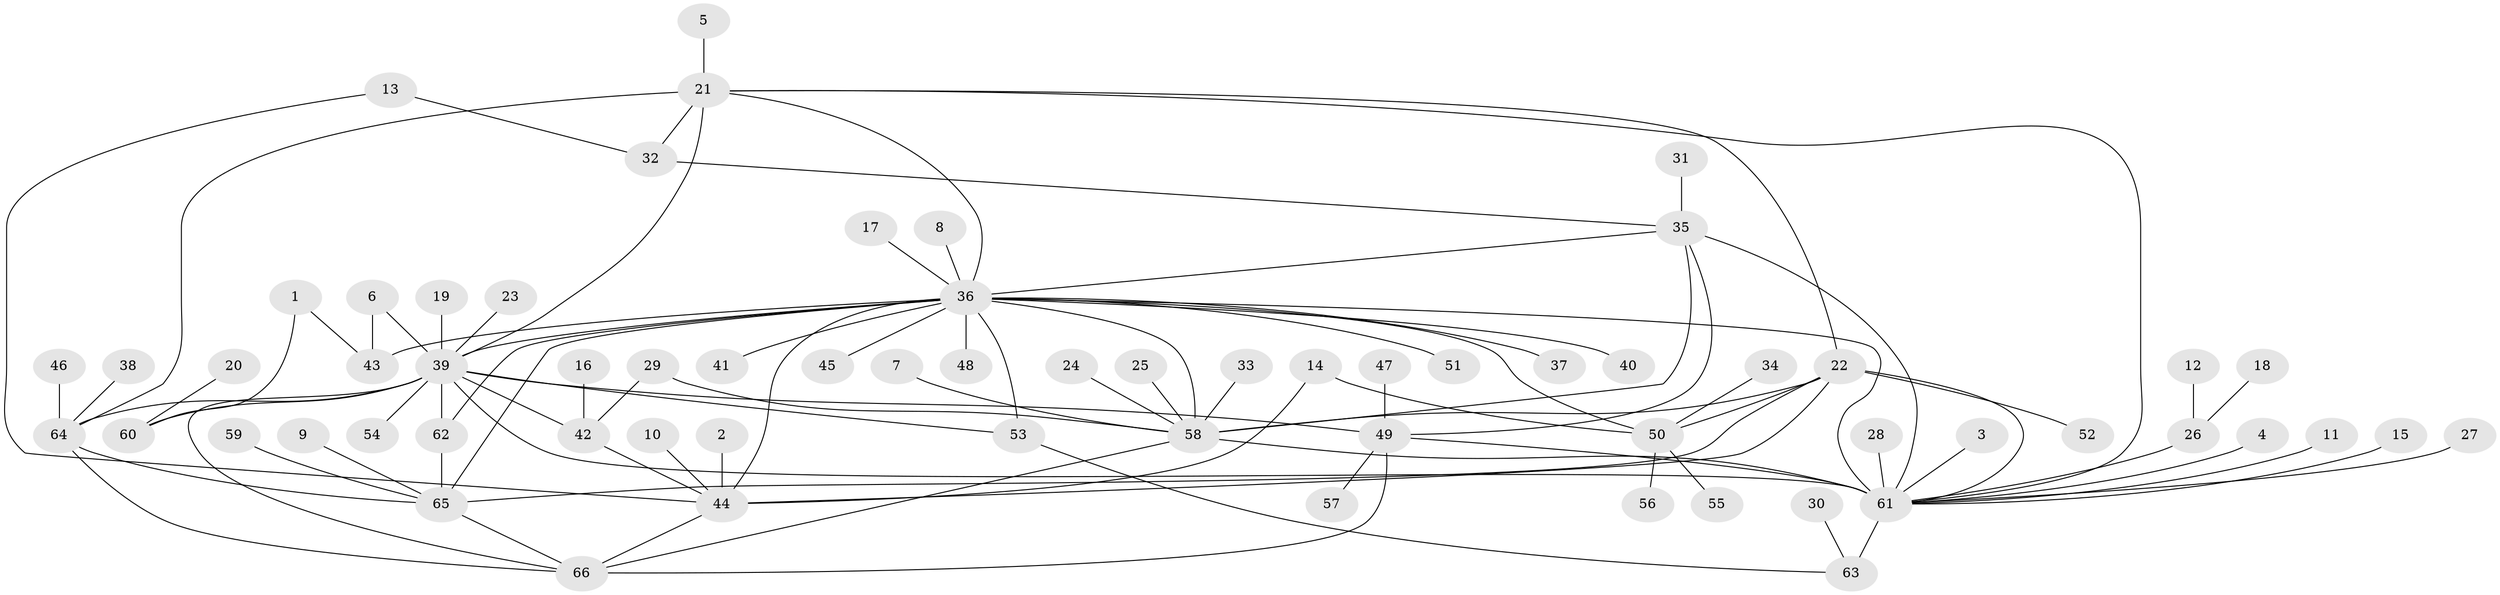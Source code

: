 // original degree distribution, {15: 0.007633587786259542, 4: 0.06870229007633588, 6: 0.022900763358778626, 12: 0.007633587786259542, 25: 0.007633587786259542, 5: 0.08396946564885496, 10: 0.007633587786259542, 7: 0.030534351145038167, 9: 0.022900763358778626, 2: 0.16030534351145037, 1: 0.5038167938931297, 3: 0.07633587786259542}
// Generated by graph-tools (version 1.1) at 2025/49/03/09/25 03:49:52]
// undirected, 66 vertices, 96 edges
graph export_dot {
graph [start="1"]
  node [color=gray90,style=filled];
  1;
  2;
  3;
  4;
  5;
  6;
  7;
  8;
  9;
  10;
  11;
  12;
  13;
  14;
  15;
  16;
  17;
  18;
  19;
  20;
  21;
  22;
  23;
  24;
  25;
  26;
  27;
  28;
  29;
  30;
  31;
  32;
  33;
  34;
  35;
  36;
  37;
  38;
  39;
  40;
  41;
  42;
  43;
  44;
  45;
  46;
  47;
  48;
  49;
  50;
  51;
  52;
  53;
  54;
  55;
  56;
  57;
  58;
  59;
  60;
  61;
  62;
  63;
  64;
  65;
  66;
  1 -- 43 [weight=1.0];
  1 -- 60 [weight=1.0];
  2 -- 44 [weight=1.0];
  3 -- 61 [weight=1.0];
  4 -- 61 [weight=1.0];
  5 -- 21 [weight=1.0];
  6 -- 39 [weight=1.0];
  6 -- 43 [weight=1.0];
  7 -- 58 [weight=1.0];
  8 -- 36 [weight=1.0];
  9 -- 65 [weight=1.0];
  10 -- 44 [weight=1.0];
  11 -- 61 [weight=1.0];
  12 -- 26 [weight=1.0];
  13 -- 32 [weight=1.0];
  13 -- 44 [weight=1.0];
  14 -- 44 [weight=1.0];
  14 -- 50 [weight=1.0];
  15 -- 61 [weight=1.0];
  16 -- 42 [weight=1.0];
  17 -- 36 [weight=1.0];
  18 -- 26 [weight=1.0];
  19 -- 39 [weight=1.0];
  20 -- 60 [weight=1.0];
  21 -- 22 [weight=1.0];
  21 -- 32 [weight=1.0];
  21 -- 36 [weight=1.0];
  21 -- 39 [weight=2.0];
  21 -- 61 [weight=1.0];
  21 -- 64 [weight=1.0];
  22 -- 44 [weight=1.0];
  22 -- 50 [weight=1.0];
  22 -- 52 [weight=1.0];
  22 -- 58 [weight=1.0];
  22 -- 61 [weight=1.0];
  22 -- 65 [weight=1.0];
  23 -- 39 [weight=1.0];
  24 -- 58 [weight=1.0];
  25 -- 58 [weight=1.0];
  26 -- 61 [weight=1.0];
  27 -- 61 [weight=1.0];
  28 -- 61 [weight=1.0];
  29 -- 42 [weight=1.0];
  29 -- 58 [weight=1.0];
  30 -- 63 [weight=1.0];
  31 -- 35 [weight=1.0];
  32 -- 35 [weight=1.0];
  33 -- 58 [weight=1.0];
  34 -- 50 [weight=1.0];
  35 -- 36 [weight=1.0];
  35 -- 49 [weight=1.0];
  35 -- 58 [weight=1.0];
  35 -- 61 [weight=1.0];
  36 -- 37 [weight=1.0];
  36 -- 39 [weight=2.0];
  36 -- 40 [weight=1.0];
  36 -- 41 [weight=1.0];
  36 -- 43 [weight=1.0];
  36 -- 44 [weight=2.0];
  36 -- 45 [weight=1.0];
  36 -- 48 [weight=2.0];
  36 -- 50 [weight=1.0];
  36 -- 51 [weight=1.0];
  36 -- 53 [weight=2.0];
  36 -- 58 [weight=2.0];
  36 -- 61 [weight=2.0];
  36 -- 62 [weight=1.0];
  36 -- 65 [weight=2.0];
  38 -- 64 [weight=1.0];
  39 -- 42 [weight=1.0];
  39 -- 49 [weight=1.0];
  39 -- 53 [weight=2.0];
  39 -- 54 [weight=1.0];
  39 -- 60 [weight=1.0];
  39 -- 61 [weight=2.0];
  39 -- 62 [weight=1.0];
  39 -- 64 [weight=1.0];
  39 -- 66 [weight=1.0];
  42 -- 44 [weight=1.0];
  44 -- 66 [weight=1.0];
  46 -- 64 [weight=1.0];
  47 -- 49 [weight=1.0];
  49 -- 57 [weight=1.0];
  49 -- 61 [weight=1.0];
  49 -- 66 [weight=1.0];
  50 -- 55 [weight=1.0];
  50 -- 56 [weight=1.0];
  53 -- 63 [weight=1.0];
  58 -- 61 [weight=2.0];
  58 -- 66 [weight=1.0];
  59 -- 65 [weight=2.0];
  61 -- 63 [weight=2.0];
  62 -- 65 [weight=1.0];
  64 -- 65 [weight=1.0];
  64 -- 66 [weight=1.0];
  65 -- 66 [weight=1.0];
}
